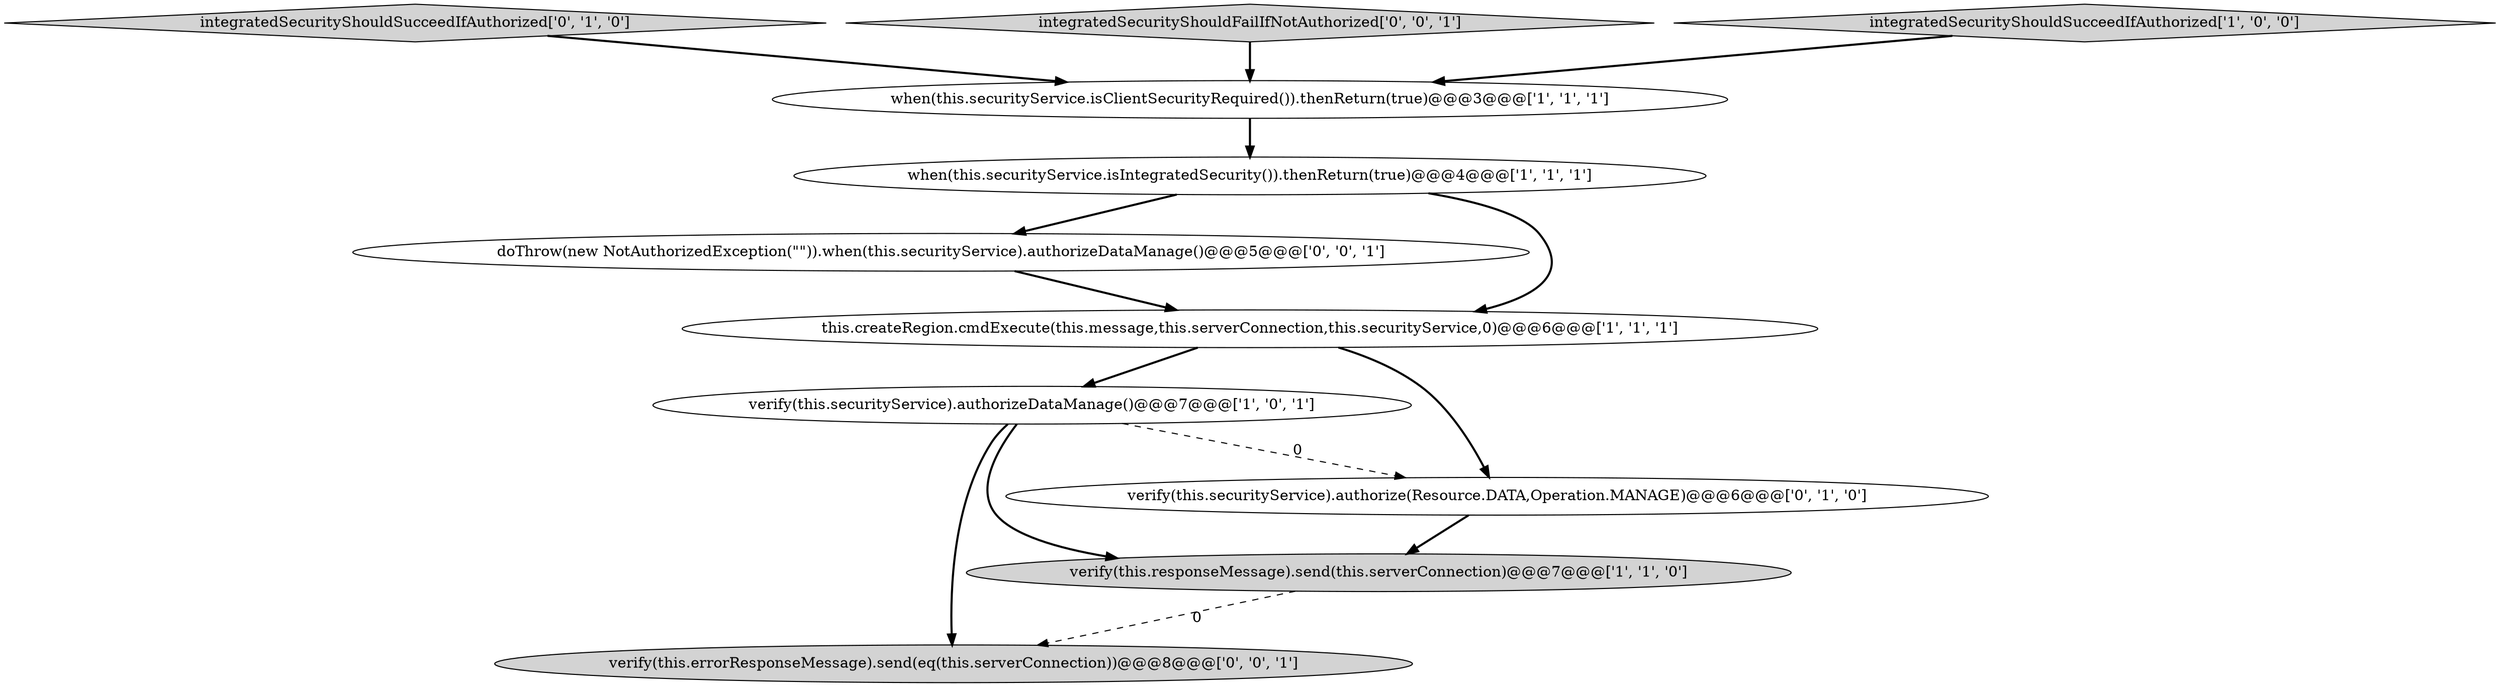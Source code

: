 digraph {
8 [style = filled, label = "doThrow(new NotAuthorizedException(\"\")).when(this.securityService).authorizeDataManage()@@@5@@@['0', '0', '1']", fillcolor = white, shape = ellipse image = "AAA0AAABBB3BBB"];
6 [style = filled, label = "integratedSecurityShouldSucceedIfAuthorized['0', '1', '0']", fillcolor = lightgray, shape = diamond image = "AAA0AAABBB2BBB"];
9 [style = filled, label = "integratedSecurityShouldFailIfNotAuthorized['0', '0', '1']", fillcolor = lightgray, shape = diamond image = "AAA0AAABBB3BBB"];
0 [style = filled, label = "when(this.securityService.isIntegratedSecurity()).thenReturn(true)@@@4@@@['1', '1', '1']", fillcolor = white, shape = ellipse image = "AAA0AAABBB1BBB"];
10 [style = filled, label = "verify(this.errorResponseMessage).send(eq(this.serverConnection))@@@8@@@['0', '0', '1']", fillcolor = lightgray, shape = ellipse image = "AAA0AAABBB3BBB"];
5 [style = filled, label = "this.createRegion.cmdExecute(this.message,this.serverConnection,this.securityService,0)@@@6@@@['1', '1', '1']", fillcolor = white, shape = ellipse image = "AAA0AAABBB1BBB"];
3 [style = filled, label = "verify(this.securityService).authorizeDataManage()@@@7@@@['1', '0', '1']", fillcolor = white, shape = ellipse image = "AAA0AAABBB1BBB"];
4 [style = filled, label = "integratedSecurityShouldSucceedIfAuthorized['1', '0', '0']", fillcolor = lightgray, shape = diamond image = "AAA0AAABBB1BBB"];
1 [style = filled, label = "verify(this.responseMessage).send(this.serverConnection)@@@7@@@['1', '1', '0']", fillcolor = lightgray, shape = ellipse image = "AAA0AAABBB1BBB"];
2 [style = filled, label = "when(this.securityService.isClientSecurityRequired()).thenReturn(true)@@@3@@@['1', '1', '1']", fillcolor = white, shape = ellipse image = "AAA0AAABBB1BBB"];
7 [style = filled, label = "verify(this.securityService).authorize(Resource.DATA,Operation.MANAGE)@@@6@@@['0', '1', '0']", fillcolor = white, shape = ellipse image = "AAA1AAABBB2BBB"];
2->0 [style = bold, label=""];
3->10 [style = bold, label=""];
5->3 [style = bold, label=""];
7->1 [style = bold, label=""];
9->2 [style = bold, label=""];
0->5 [style = bold, label=""];
0->8 [style = bold, label=""];
1->10 [style = dashed, label="0"];
8->5 [style = bold, label=""];
6->2 [style = bold, label=""];
3->7 [style = dashed, label="0"];
5->7 [style = bold, label=""];
3->1 [style = bold, label=""];
4->2 [style = bold, label=""];
}
